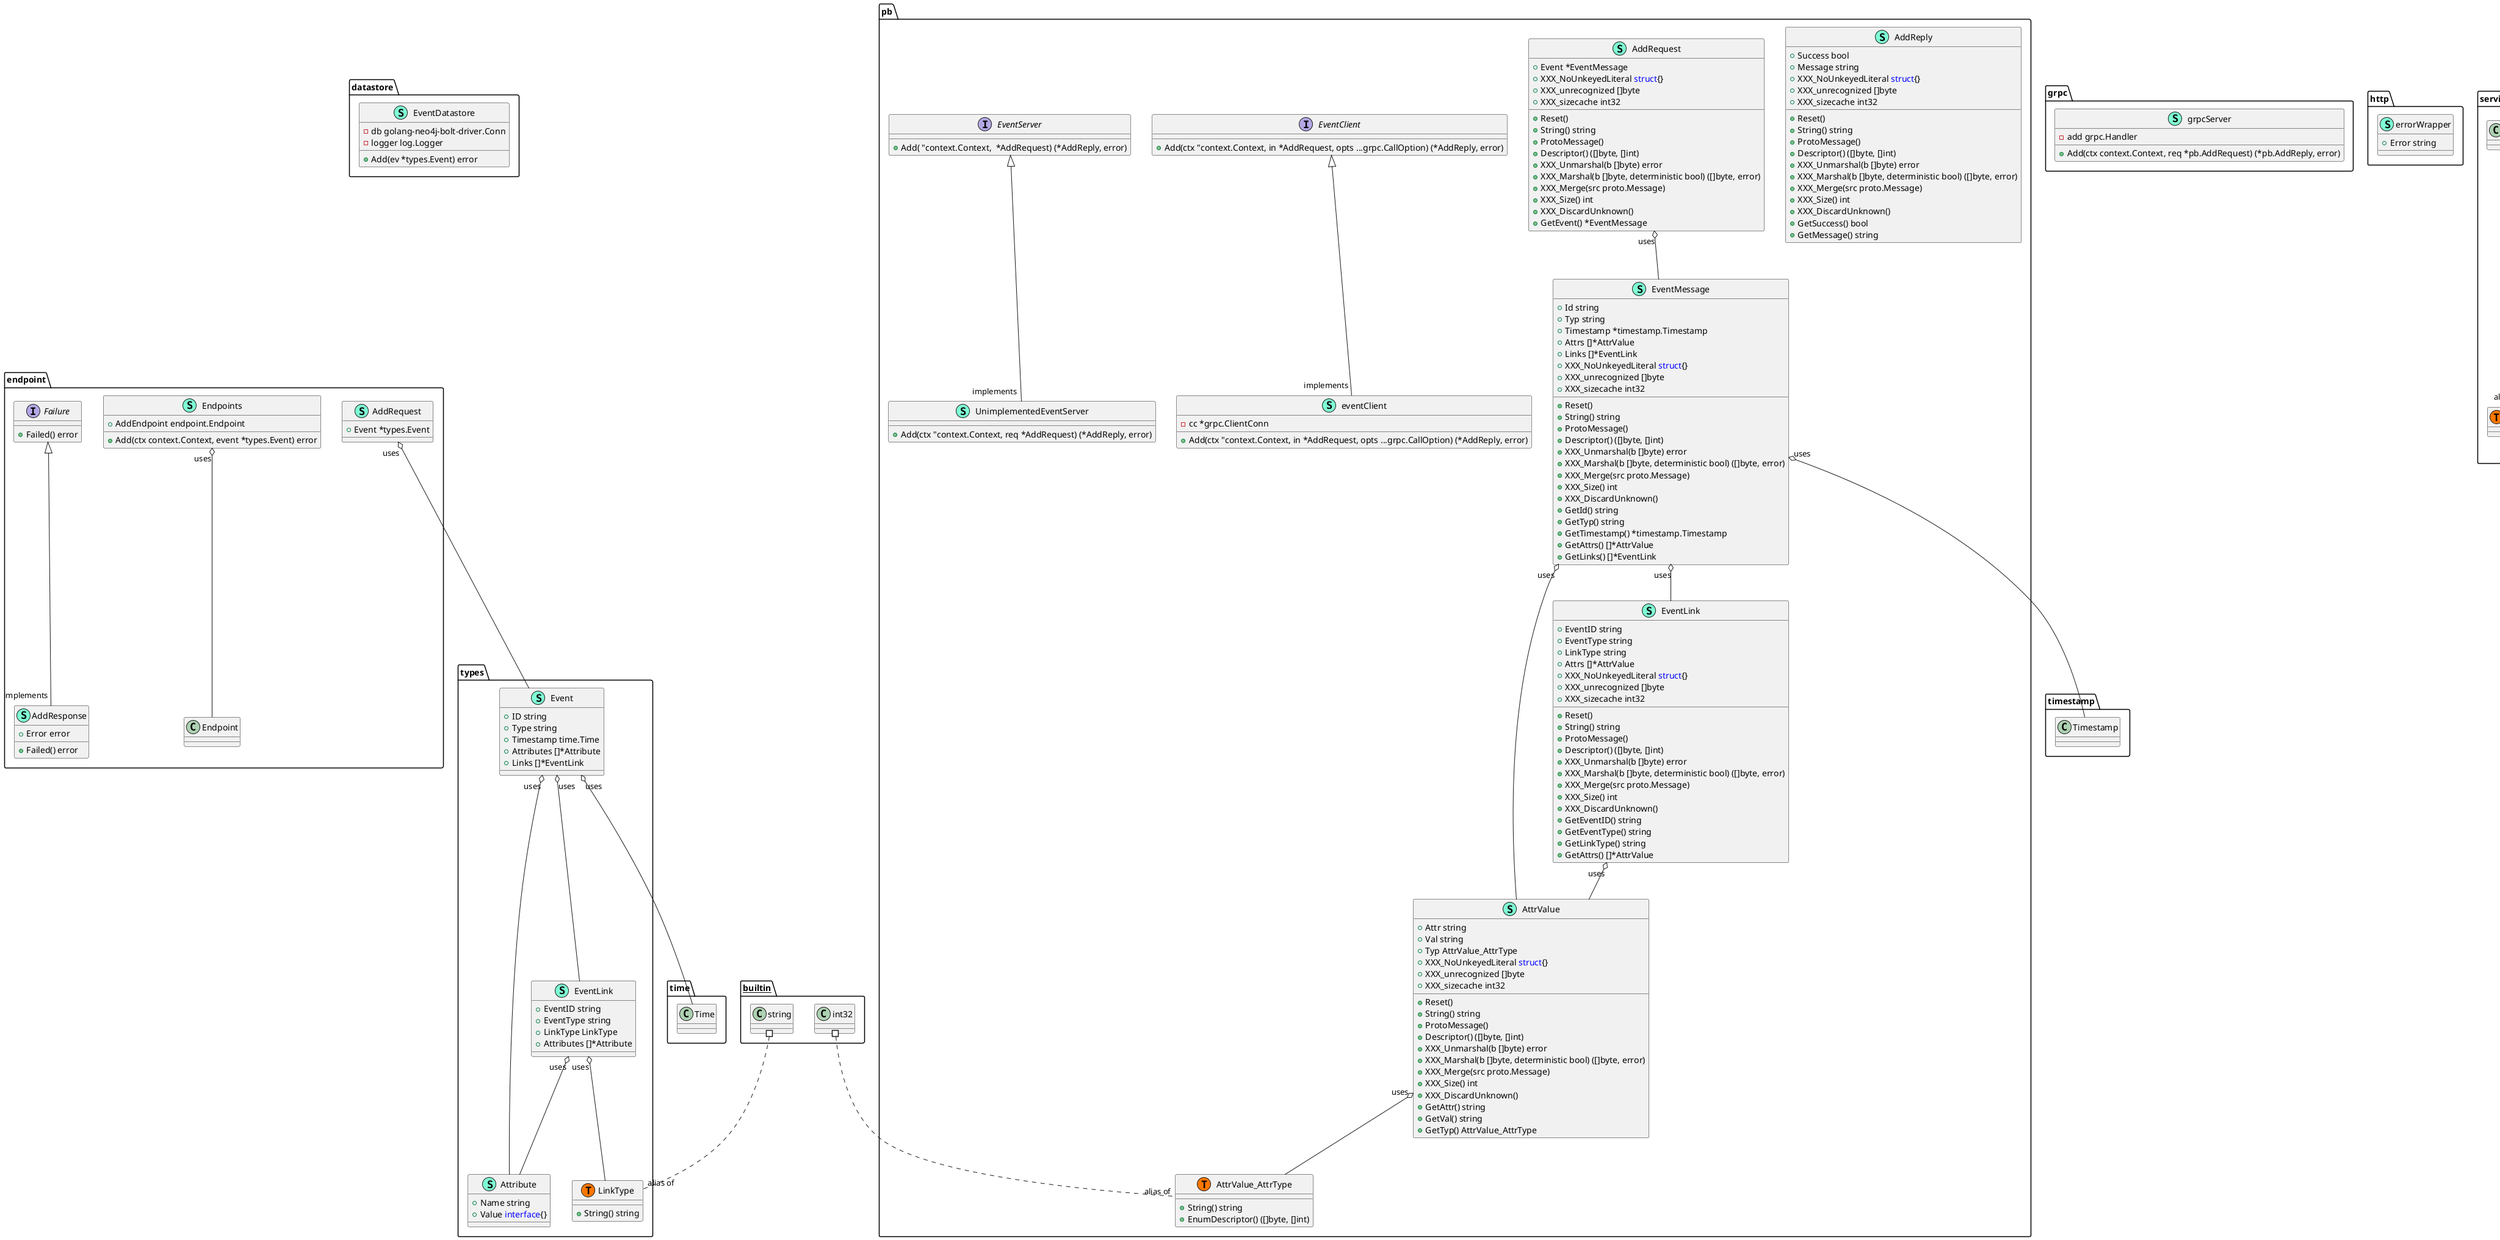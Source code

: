@startuml
namespace datastore {
    class EventDatastore << (S,Aquamarine) >> {
        - db golang-neo4j-bolt-driver.Conn
        - logger log.Logger

        + Add(ev *types.Event) error

    }
}



namespace endpoint {
    class AddRequest << (S,Aquamarine) >> {
        + Event *types.Event

    }
    class AddResponse << (S,Aquamarine) >> {
        + Error error

        + Failed() error

    }
    class Endpoints << (S,Aquamarine) >> {
        + AddEndpoint endpoint.Endpoint

        + Add(ctx context.Context, event *types.Event) error

    }
    interface Failure  {
        + Failed() error

    }
}

"endpoint.Failure" <|-- "implements""endpoint.AddResponse"

"endpoint.AddRequest""uses" o-- "types.Event"
"endpoint.Endpoints""uses" o-- "endpoint.Endpoint"

namespace grpc {
    class grpcServer << (S,Aquamarine) >> {
        - add grpc.Handler

        + Add(ctx context.Context, req *pb.AddRequest) (*pb.AddReply, error)

    }
}



namespace http {
    class errorWrapper << (S,Aquamarine) >> {
        + Error string

    }
}



namespace pb {
    class AddReply << (S,Aquamarine) >> {
        + Success bool
        + Message string
        + XXX_NoUnkeyedLiteral <font color=blue>struct</font>{}
        + XXX_unrecognized []byte
        + XXX_sizecache int32

        + Reset() 
        + String() string
        + ProtoMessage() 
        + Descriptor() ([]byte, []int)
        + XXX_Unmarshal(b []byte) error
        + XXX_Marshal(b []byte, deterministic bool) ([]byte, error)
        + XXX_Merge(src proto.Message) 
        + XXX_Size() int
        + XXX_DiscardUnknown() 
        + GetSuccess() bool
        + GetMessage() string

    }
    class AddRequest << (S,Aquamarine) >> {
        + Event *EventMessage
        + XXX_NoUnkeyedLiteral <font color=blue>struct</font>{}
        + XXX_unrecognized []byte
        + XXX_sizecache int32

        + Reset() 
        + String() string
        + ProtoMessage() 
        + Descriptor() ([]byte, []int)
        + XXX_Unmarshal(b []byte) error
        + XXX_Marshal(b []byte, deterministic bool) ([]byte, error)
        + XXX_Merge(src proto.Message) 
        + XXX_Size() int
        + XXX_DiscardUnknown() 
        + GetEvent() *EventMessage

    }
    class AttrValue << (S,Aquamarine) >> {
        + Attr string
        + Val string
        + Typ AttrValue_AttrType
        + XXX_NoUnkeyedLiteral <font color=blue>struct</font>{}
        + XXX_unrecognized []byte
        + XXX_sizecache int32

        + Reset() 
        + String() string
        + ProtoMessage() 
        + Descriptor() ([]byte, []int)
        + XXX_Unmarshal(b []byte) error
        + XXX_Marshal(b []byte, deterministic bool) ([]byte, error)
        + XXX_Merge(src proto.Message) 
        + XXX_Size() int
        + XXX_DiscardUnknown() 
        + GetAttr() string
        + GetVal() string
        + GetTyp() AttrValue_AttrType

    }
    class AttrValue_AttrType << (S,Aquamarine) >> {
        + String() string
        + EnumDescriptor() ([]byte, []int)

    }
    interface EventClient  {
        + Add(ctx "context.Context, in *AddRequest, opts ...grpc.CallOption) (*AddReply, error)

    }
    class EventLink << (S,Aquamarine) >> {
        + EventID string
        + EventType string
        + LinkType string
        + Attrs []*AttrValue
        + XXX_NoUnkeyedLiteral <font color=blue>struct</font>{}
        + XXX_unrecognized []byte
        + XXX_sizecache int32

        + Reset() 
        + String() string
        + ProtoMessage() 
        + Descriptor() ([]byte, []int)
        + XXX_Unmarshal(b []byte) error
        + XXX_Marshal(b []byte, deterministic bool) ([]byte, error)
        + XXX_Merge(src proto.Message) 
        + XXX_Size() int
        + XXX_DiscardUnknown() 
        + GetEventID() string
        + GetEventType() string
        + GetLinkType() string
        + GetAttrs() []*AttrValue

    }
    class EventMessage << (S,Aquamarine) >> {
        + Id string
        + Typ string
        + Timestamp *timestamp.Timestamp
        + Attrs []*AttrValue
        + Links []*EventLink
        + XXX_NoUnkeyedLiteral <font color=blue>struct</font>{}
        + XXX_unrecognized []byte
        + XXX_sizecache int32

        + Reset() 
        + String() string
        + ProtoMessage() 
        + Descriptor() ([]byte, []int)
        + XXX_Unmarshal(b []byte) error
        + XXX_Marshal(b []byte, deterministic bool) ([]byte, error)
        + XXX_Merge(src proto.Message) 
        + XXX_Size() int
        + XXX_DiscardUnknown() 
        + GetId() string
        + GetTyp() string
        + GetTimestamp() *timestamp.Timestamp
        + GetAttrs() []*AttrValue
        + GetLinks() []*EventLink

    }
    interface EventServer  {
        + Add( "context.Context,  *AddRequest) (*AddReply, error)

    }
    class UnimplementedEventServer << (S,Aquamarine) >> {
        + Add(ctx "context.Context, req *AddRequest) (*AddReply, error)

    }
    class eventClient << (S,Aquamarine) >> {
        - cc *grpc.ClientConn

        + Add(ctx "context.Context, in *AddRequest, opts ...grpc.CallOption) (*AddReply, error)

    }
    class pb.AttrValue_AttrType << (T, #FF7700) >>  {
    }
}

"pb.EventServer" <|-- "implements""pb.UnimplementedEventServer"
"pb.EventClient" <|-- "implements""pb.eventClient"

"pb.AddRequest""uses" o-- "pb.EventMessage"
"pb.AttrValue""uses" o-- "pb.AttrValue_AttrType"
"pb.EventLink""uses" o-- "pb.AttrValue"
"pb.EventMessage""uses" o-- "pb.AttrValue"
"pb.EventMessage""uses" o-- "pb.EventLink"
"pb.EventMessage""uses" o-- "timestamp.Timestamp"

namespace service {
    interface EventService  {
        + Add(ctx "context.Context, event *types.Event) error

    }
    class eventService << (S,Aquamarine) >> {
        - ds *datastore.EventDatastore

        + Add(ctx "context.Context, event *types.Event) error

    }
    class loggingMiddleware << (S,Aquamarine) >> {
        - logger log.Logger
        - next EventService

        + Add(ctx "context.Context, event *types.Event) error

    }
    class service.Middleware << (T, #FF7700) >>  {
    }
}

"service.EventService" <|-- "implements""service.eventService"
"service.EventService" <|-- "implements""service.loggingMiddleware"


namespace types {
    class Attribute << (S,Aquamarine) >> {
        + Name string
        + Value <font color=blue>interface</font>{}

    }
    class Event << (S,Aquamarine) >> {
        + ID string
        + Type string
        + Timestamp time.Time
        + Attributes []*Attribute
        + Links []*EventLink

    }
    class EventLink << (S,Aquamarine) >> {
        + EventID string
        + EventType string
        + LinkType LinkType
        + Attributes []*Attribute

    }
    class LinkType << (S,Aquamarine) >> {
        + String() string

    }
    class types.LinkType << (T, #FF7700) >>  {
    }
}


"types.Event""uses" o-- "time.Time"
"types.Event""uses" o-- "types.Attribute"
"types.Event""uses" o-- "types.EventLink"
"types.EventLink""uses" o-- "types.Attribute"
"types.EventLink""uses" o-- "types.LinkType"

"__builtin__.int32" #.. "alias of""pb.AttrValue_AttrType"
"__builtin__.string" #.. "alias of""types.LinkType"
"service.<font color=blue>func</font>(EventService) EventService" #.. "alias of""service.Middleware"
@enduml

